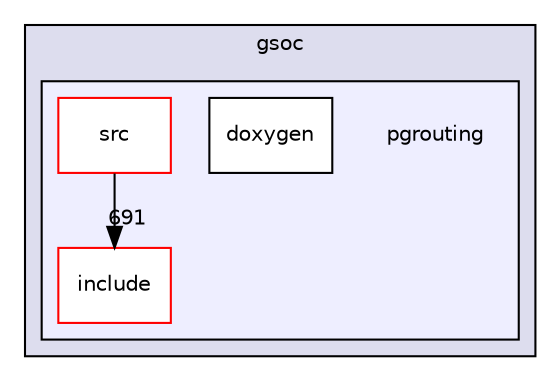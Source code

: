 digraph "pgrouting" {
  compound=true
  node [ fontsize="10", fontname="Helvetica"];
  edge [ labelfontsize="10", labelfontname="Helvetica"];
  subgraph clusterdir_60aaf56e1d931fc6c94a6af942e92c9a {
    graph [ bgcolor="#ddddee", pencolor="black", label="gsoc" fontname="Helvetica", fontsize="10", URL="dir_60aaf56e1d931fc6c94a6af942e92c9a.html"]
  subgraph clusterdir_5820f995afd646bbf14f4bdd8a218c79 {
    graph [ bgcolor="#eeeeff", pencolor="black", label="" URL="dir_5820f995afd646bbf14f4bdd8a218c79.html"];
    dir_5820f995afd646bbf14f4bdd8a218c79 [shape=plaintext label="pgrouting"];
    dir_1e064feca14a23a61dbaab7881be0409 [shape=box label="doxygen" color="black" fillcolor="white" style="filled" URL="dir_1e064feca14a23a61dbaab7881be0409.html"];
    dir_d828925fd371daeaa4c854aa07a3082a [shape=box label="include" color="red" fillcolor="white" style="filled" URL="dir_d828925fd371daeaa4c854aa07a3082a.html"];
    dir_0c835b2c0263a359a63ff950e7b4b437 [shape=box label="src" color="red" fillcolor="white" style="filled" URL="dir_0c835b2c0263a359a63ff950e7b4b437.html"];
  }
  }
  dir_0c835b2c0263a359a63ff950e7b4b437->dir_d828925fd371daeaa4c854aa07a3082a [headlabel="691", labeldistance=1.5 headhref="dir_000005_000008.html"];
}
